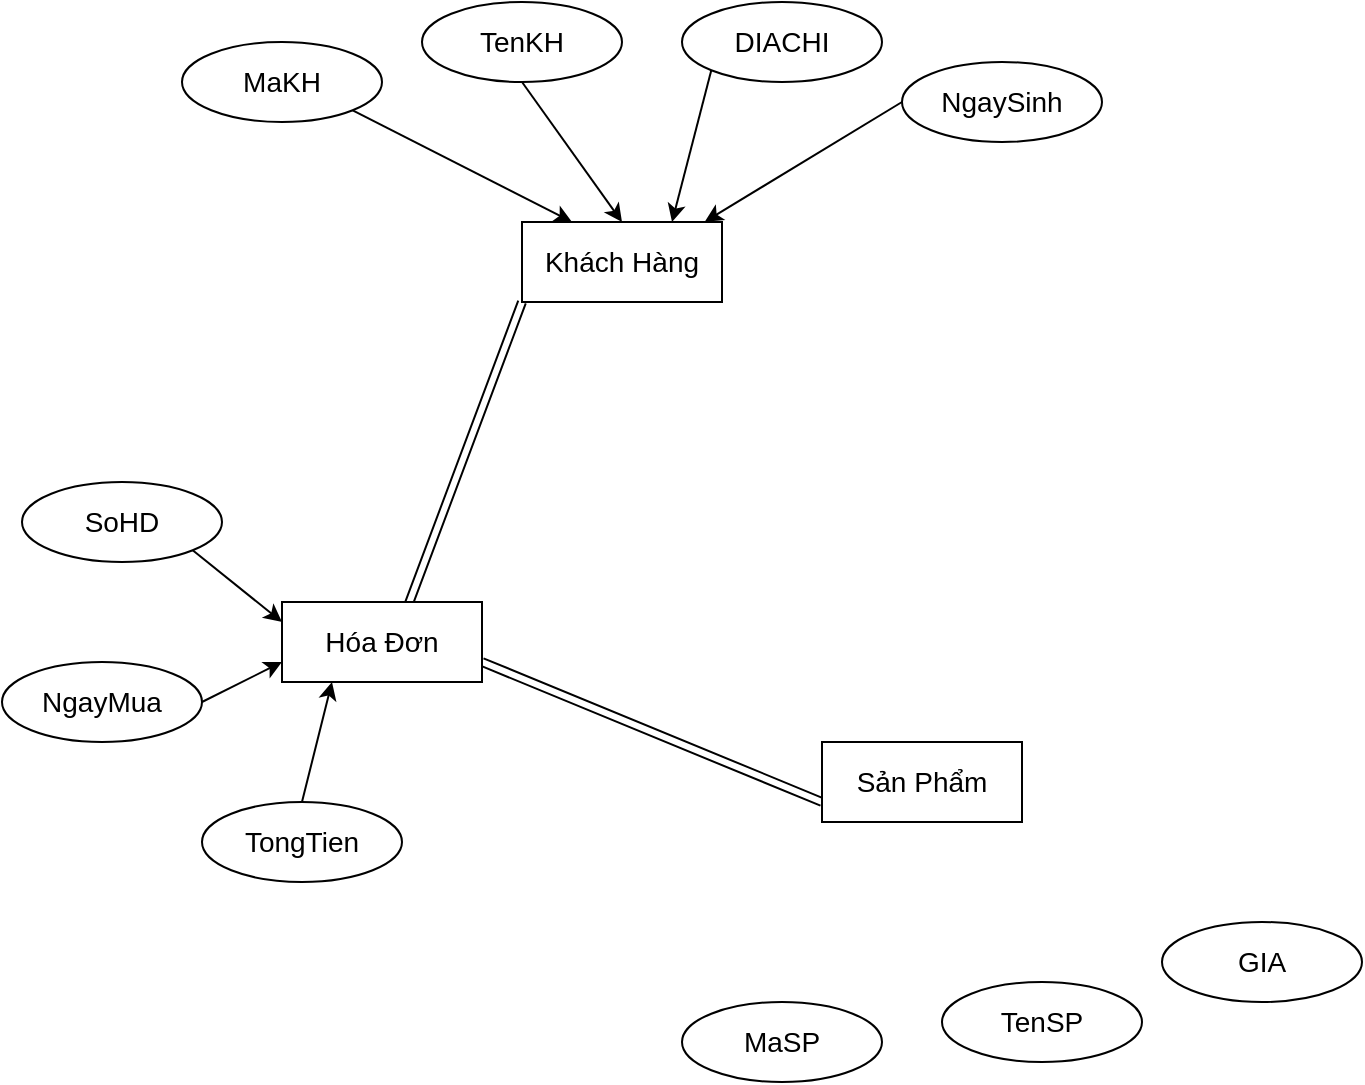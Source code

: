 <mxfile version="14.7.6" type="github">
  <diagram id="wbBkRim464r0cEf9g8TG" name="Page-1">
    <mxGraphModel dx="1240" dy="743" grid="1" gridSize="10" guides="1" tooltips="1" connect="1" arrows="1" fold="1" page="1" pageScale="1" pageWidth="850" pageHeight="1100" math="0" shadow="0">
      <root>
        <mxCell id="0" />
        <mxCell id="1" parent="0" />
        <mxCell id="sXFEb_yNwSjlRJIzM0JI-14" style="edgeStyle=none;shape=link;rounded=0;orthogonalLoop=1;jettySize=auto;html=1;exitX=0;exitY=1;exitDx=0;exitDy=0;" edge="1" parent="1" source="sXFEb_yNwSjlRJIzM0JI-1">
          <mxGeometry relative="1" as="geometry">
            <mxPoint x="220" y="380" as="targetPoint" />
          </mxGeometry>
        </mxCell>
        <mxCell id="sXFEb_yNwSjlRJIzM0JI-1" value="&lt;font style=&quot;font-size: 14px&quot;&gt;Khách Hàng&lt;/font&gt;" style="whiteSpace=wrap;html=1;align=center;" vertex="1" parent="1">
          <mxGeometry x="280" y="180" width="100" height="40" as="geometry" />
        </mxCell>
        <mxCell id="sXFEb_yNwSjlRJIzM0JI-13" style="edgeStyle=none;rounded=0;orthogonalLoop=1;jettySize=auto;html=1;exitX=1;exitY=1;exitDx=0;exitDy=0;entryX=0.25;entryY=0;entryDx=0;entryDy=0;" edge="1" parent="1" source="sXFEb_yNwSjlRJIzM0JI-2" target="sXFEb_yNwSjlRJIzM0JI-1">
          <mxGeometry relative="1" as="geometry" />
        </mxCell>
        <mxCell id="sXFEb_yNwSjlRJIzM0JI-2" value="&lt;font style=&quot;font-size: 14px&quot;&gt;MaKH&lt;/font&gt;" style="ellipse;whiteSpace=wrap;html=1;align=center;" vertex="1" parent="1">
          <mxGeometry x="110" y="90" width="100" height="40" as="geometry" />
        </mxCell>
        <mxCell id="sXFEb_yNwSjlRJIzM0JI-11" style="edgeStyle=none;rounded=0;orthogonalLoop=1;jettySize=auto;html=1;exitX=0.5;exitY=1;exitDx=0;exitDy=0;entryX=0.5;entryY=0;entryDx=0;entryDy=0;" edge="1" parent="1" source="sXFEb_yNwSjlRJIzM0JI-3" target="sXFEb_yNwSjlRJIzM0JI-1">
          <mxGeometry relative="1" as="geometry" />
        </mxCell>
        <mxCell id="sXFEb_yNwSjlRJIzM0JI-3" value="&lt;font style=&quot;font-size: 14px&quot;&gt;TenKH&lt;/font&gt;" style="ellipse;whiteSpace=wrap;html=1;align=center;" vertex="1" parent="1">
          <mxGeometry x="230" y="70" width="100" height="40" as="geometry" />
        </mxCell>
        <mxCell id="sXFEb_yNwSjlRJIzM0JI-10" style="edgeStyle=none;rounded=0;orthogonalLoop=1;jettySize=auto;html=1;exitX=0;exitY=1;exitDx=0;exitDy=0;entryX=0.75;entryY=0;entryDx=0;entryDy=0;" edge="1" parent="1" source="sXFEb_yNwSjlRJIzM0JI-4" target="sXFEb_yNwSjlRJIzM0JI-1">
          <mxGeometry relative="1" as="geometry" />
        </mxCell>
        <mxCell id="sXFEb_yNwSjlRJIzM0JI-4" value="&lt;font style=&quot;font-size: 14px&quot;&gt;DIACHI&lt;/font&gt;" style="ellipse;whiteSpace=wrap;html=1;align=center;" vertex="1" parent="1">
          <mxGeometry x="360" y="70" width="100" height="40" as="geometry" />
        </mxCell>
        <mxCell id="sXFEb_yNwSjlRJIzM0JI-9" style="edgeStyle=none;rounded=0;orthogonalLoop=1;jettySize=auto;html=1;exitX=0;exitY=0.5;exitDx=0;exitDy=0;entryX=0.914;entryY=-0.004;entryDx=0;entryDy=0;entryPerimeter=0;" edge="1" parent="1" source="sXFEb_yNwSjlRJIzM0JI-5" target="sXFEb_yNwSjlRJIzM0JI-1">
          <mxGeometry relative="1" as="geometry" />
        </mxCell>
        <mxCell id="sXFEb_yNwSjlRJIzM0JI-5" value="&lt;font style=&quot;font-size: 14px&quot;&gt;NgaySinh&lt;/font&gt;" style="ellipse;whiteSpace=wrap;html=1;align=center;" vertex="1" parent="1">
          <mxGeometry x="470" y="100" width="100" height="40" as="geometry" />
        </mxCell>
        <mxCell id="sXFEb_yNwSjlRJIzM0JI-15" style="edgeStyle=none;shape=link;rounded=0;orthogonalLoop=1;jettySize=auto;html=1;exitX=1;exitY=0.75;exitDx=0;exitDy=0;entryX=0;entryY=0.75;entryDx=0;entryDy=0;" edge="1" parent="1" source="sXFEb_yNwSjlRJIzM0JI-6" target="sXFEb_yNwSjlRJIzM0JI-7">
          <mxGeometry relative="1" as="geometry" />
        </mxCell>
        <mxCell id="sXFEb_yNwSjlRJIzM0JI-6" value="&lt;font style=&quot;font-size: 14px&quot;&gt;Hóa Đơn&lt;/font&gt;" style="whiteSpace=wrap;html=1;align=center;" vertex="1" parent="1">
          <mxGeometry x="160" y="370" width="100" height="40" as="geometry" />
        </mxCell>
        <mxCell id="sXFEb_yNwSjlRJIzM0JI-7" value="&lt;font style=&quot;font-size: 14px&quot;&gt;Sản Phẩm&lt;/font&gt;" style="whiteSpace=wrap;html=1;align=center;" vertex="1" parent="1">
          <mxGeometry x="430" y="440" width="100" height="40" as="geometry" />
        </mxCell>
        <mxCell id="sXFEb_yNwSjlRJIzM0JI-16" value="&lt;font style=&quot;font-size: 14px&quot;&gt;MaSP&lt;/font&gt;" style="ellipse;whiteSpace=wrap;html=1;align=center;" vertex="1" parent="1">
          <mxGeometry x="360" y="570" width="100" height="40" as="geometry" />
        </mxCell>
        <mxCell id="sXFEb_yNwSjlRJIzM0JI-17" value="&lt;font style=&quot;font-size: 14px&quot;&gt;TenSP&lt;/font&gt;" style="ellipse;whiteSpace=wrap;html=1;align=center;" vertex="1" parent="1">
          <mxGeometry x="490" y="560" width="100" height="40" as="geometry" />
        </mxCell>
        <mxCell id="sXFEb_yNwSjlRJIzM0JI-18" value="&lt;span style=&quot;font-size: 14px&quot;&gt;GIA&lt;/span&gt;" style="ellipse;whiteSpace=wrap;html=1;align=center;" vertex="1" parent="1">
          <mxGeometry x="600" y="530" width="100" height="40" as="geometry" />
        </mxCell>
        <mxCell id="sXFEb_yNwSjlRJIzM0JI-23" style="edgeStyle=none;rounded=0;orthogonalLoop=1;jettySize=auto;html=1;exitX=1;exitY=1;exitDx=0;exitDy=0;entryX=0;entryY=0.25;entryDx=0;entryDy=0;" edge="1" parent="1" source="sXFEb_yNwSjlRJIzM0JI-19" target="sXFEb_yNwSjlRJIzM0JI-6">
          <mxGeometry relative="1" as="geometry" />
        </mxCell>
        <mxCell id="sXFEb_yNwSjlRJIzM0JI-19" value="&lt;font style=&quot;font-size: 14px&quot;&gt;SoHD&lt;/font&gt;" style="ellipse;whiteSpace=wrap;html=1;align=center;" vertex="1" parent="1">
          <mxGeometry x="30" y="310" width="100" height="40" as="geometry" />
        </mxCell>
        <mxCell id="sXFEb_yNwSjlRJIzM0JI-24" style="edgeStyle=none;rounded=0;orthogonalLoop=1;jettySize=auto;html=1;exitX=1;exitY=0.5;exitDx=0;exitDy=0;entryX=0;entryY=0.75;entryDx=0;entryDy=0;" edge="1" parent="1" source="sXFEb_yNwSjlRJIzM0JI-20" target="sXFEb_yNwSjlRJIzM0JI-6">
          <mxGeometry relative="1" as="geometry" />
        </mxCell>
        <mxCell id="sXFEb_yNwSjlRJIzM0JI-20" value="&lt;font style=&quot;font-size: 14px&quot;&gt;NgayMua&lt;/font&gt;" style="ellipse;whiteSpace=wrap;html=1;align=center;" vertex="1" parent="1">
          <mxGeometry x="20" y="400" width="100" height="40" as="geometry" />
        </mxCell>
        <mxCell id="sXFEb_yNwSjlRJIzM0JI-25" style="edgeStyle=none;rounded=0;orthogonalLoop=1;jettySize=auto;html=1;exitX=0.5;exitY=0;exitDx=0;exitDy=0;entryX=0.25;entryY=1;entryDx=0;entryDy=0;" edge="1" parent="1" source="sXFEb_yNwSjlRJIzM0JI-21" target="sXFEb_yNwSjlRJIzM0JI-6">
          <mxGeometry relative="1" as="geometry" />
        </mxCell>
        <mxCell id="sXFEb_yNwSjlRJIzM0JI-21" value="&lt;font style=&quot;font-size: 14px&quot;&gt;TongTien&lt;/font&gt;" style="ellipse;whiteSpace=wrap;html=1;align=center;" vertex="1" parent="1">
          <mxGeometry x="120" y="470" width="100" height="40" as="geometry" />
        </mxCell>
      </root>
    </mxGraphModel>
  </diagram>
</mxfile>
